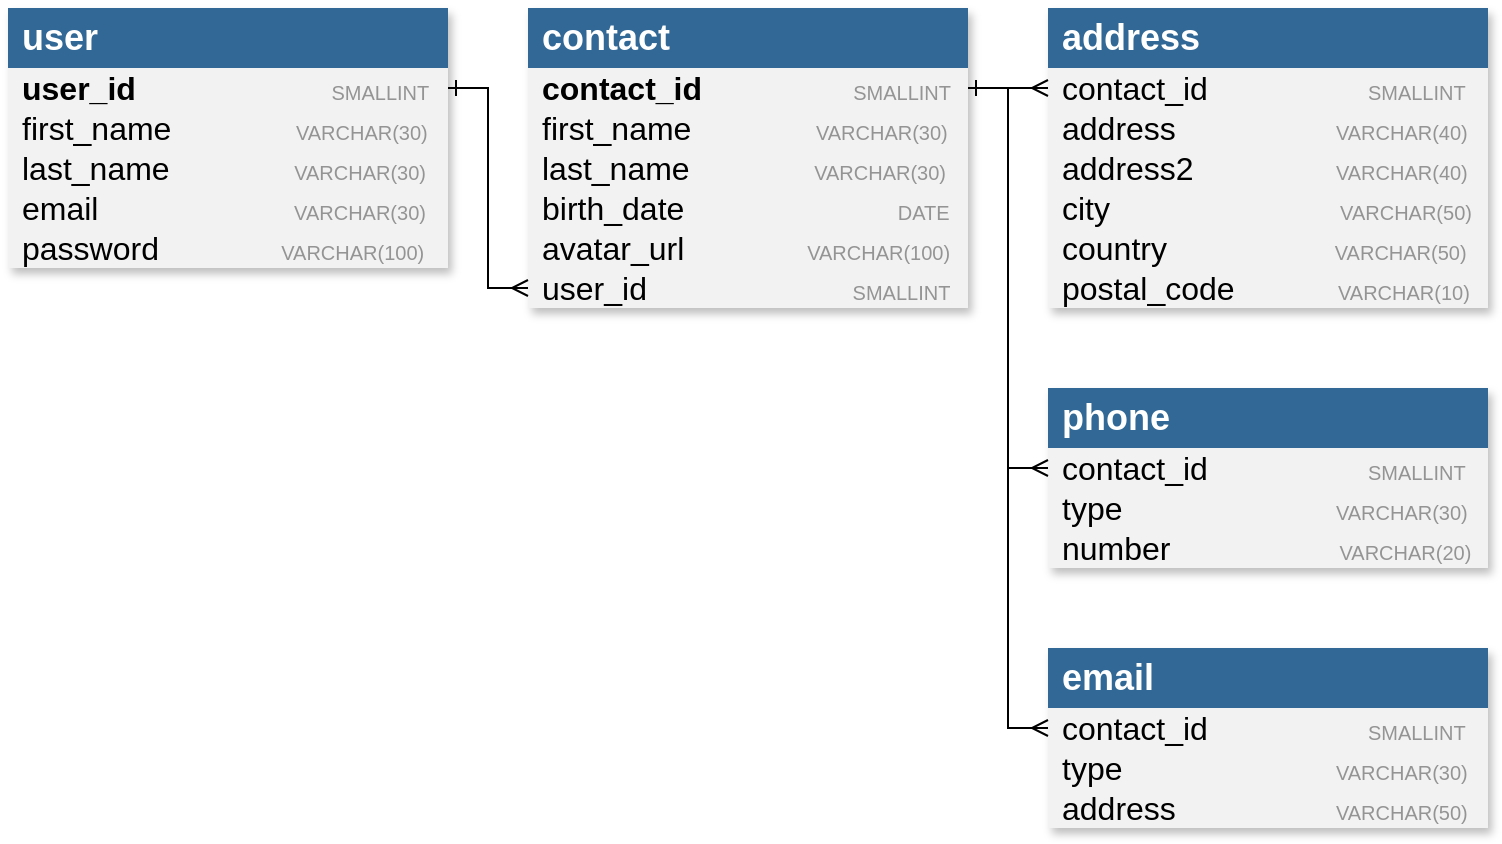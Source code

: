 <mxfile version="28.0.6">
  <diagram name="Page-1" id="hq2FY4amXDsmqVs34_8E">
    <mxGraphModel dx="1426" dy="848" grid="1" gridSize="10" guides="1" tooltips="1" connect="1" arrows="1" fold="1" page="1" pageScale="1" pageWidth="850" pageHeight="1100" math="0" shadow="0">
      <root>
        <mxCell id="0" />
        <mxCell id="1" parent="0" />
        <mxCell id="5H_EbrkYPOPUIVsiFO6Z-94" value="&lt;font style=&quot;font-size: 18px;&quot; color=&quot;#ffffff&quot;&gt;&lt;b&gt;&amp;nbsp;user&lt;/b&gt;&lt;/font&gt;" style="swimlane;strokeColor=none;swimlaneFillColor=#F2F2F2;fillColor=#316896;fontStyle=0;childLayout=stackLayout;horizontal=1;startSize=30;horizontalStack=0;resizeParent=1;resizeParentMax=0;resizeLast=0;collapsible=0;marginBottom=0;whiteSpace=wrap;html=1;fontSize=17;textShadow=0;shadow=1;rounded=0;align=left;" parent="1" vertex="1">
          <mxGeometry x="40" y="80" width="220" height="130" as="geometry" />
        </mxCell>
        <mxCell id="5H_EbrkYPOPUIVsiFO6Z-95" value="&lt;font style=&quot;font-size: 16px;&quot;&gt;&lt;b&gt;user_id&lt;/b&gt;&amp;nbsp; &amp;nbsp; &amp;nbsp; &amp;nbsp; &amp;nbsp; &amp;nbsp; &amp;nbsp; &amp;nbsp; &amp;nbsp; &amp;nbsp; &amp;nbsp;&amp;nbsp;&lt;/font&gt;&lt;font style=&quot;font-size: 10px; color: rgb(148, 148, 148);&quot;&gt;SMALLINT&lt;/font&gt;" style="text;spacing=0;strokeColor=none;align=left;verticalAlign=middle;spacingLeft=7;spacingRight=10;overflow=hidden;points=[[0,0.5],[1,0.5]];portConstraint=eastwest;rotatable=0;whiteSpace=wrap;html=1;fillColor=none;fontColor=#000000;fontSize=17;" parent="5H_EbrkYPOPUIVsiFO6Z-94" vertex="1">
          <mxGeometry y="30" width="220" height="20" as="geometry" />
        </mxCell>
        <mxCell id="5H_EbrkYPOPUIVsiFO6Z-96" value="&lt;font style=&quot;font-size: 16px;&quot;&gt;first_name&amp;nbsp; &amp;nbsp; &amp;nbsp; &amp;nbsp; &amp;nbsp; &amp;nbsp; &amp;nbsp;&amp;nbsp;&lt;/font&gt;&lt;font style=&quot;font-size: 10px; color: rgb(148, 148, 148);&quot;&gt;VARCHAR(30)&lt;/font&gt;" style="text;spacing=0;strokeColor=none;align=left;verticalAlign=middle;spacingLeft=7;spacingRight=10;overflow=hidden;points=[[0,0.5],[1,0.5]];portConstraint=eastwest;rotatable=0;whiteSpace=wrap;html=1;rSize=5;fillColor=none;fontColor=light-dark(#000000, #959595);fontSize=17;" parent="5H_EbrkYPOPUIVsiFO6Z-94" vertex="1">
          <mxGeometry y="50" width="220" height="20" as="geometry" />
        </mxCell>
        <mxCell id="5H_EbrkYPOPUIVsiFO6Z-97" value="&lt;font style=&quot;font-size: 16px;&quot;&gt;last_name&amp;nbsp; &amp;nbsp; &amp;nbsp; &amp;nbsp; &amp;nbsp; &amp;nbsp; &amp;nbsp;&amp;nbsp;&lt;/font&gt;&lt;span style=&quot;font-size: 10px;&quot;&gt;&lt;font style=&quot;color: rgb(148, 148, 148);&quot;&gt;VARCHAR(30)&lt;/font&gt;&lt;/span&gt;" style="text;spacing=0;strokeColor=none;align=left;verticalAlign=middle;spacingLeft=7;spacingRight=10;overflow=hidden;points=[[0,0.5],[1,0.5]];portConstraint=eastwest;rotatable=0;whiteSpace=wrap;html=1;rSize=5;fillColor=none;fontColor=#000000;fontSize=17;" parent="5H_EbrkYPOPUIVsiFO6Z-94" vertex="1">
          <mxGeometry y="70" width="220" height="20" as="geometry" />
        </mxCell>
        <mxCell id="2VhdCc770bpT6j64DNjl-17" value="&lt;font style=&quot;font-size: 16px;&quot;&gt;email&amp;nbsp; &amp;nbsp; &amp;nbsp; &amp;nbsp; &amp;nbsp; &amp;nbsp; &amp;nbsp; &amp;nbsp; &amp;nbsp; &amp;nbsp; &amp;nbsp;&amp;nbsp;&lt;/font&gt;&lt;span style=&quot;font-size: 10px;&quot;&gt;&lt;font style=&quot;color: rgb(148, 148, 148);&quot;&gt;VARCHAR(30)&lt;/font&gt;&lt;/span&gt;" style="text;spacing=0;strokeColor=none;align=left;verticalAlign=middle;spacingLeft=7;spacingRight=10;overflow=hidden;points=[[0,0.5],[1,0.5]];portConstraint=eastwest;rotatable=0;whiteSpace=wrap;html=1;fillColor=none;fontColor=#000000;fontSize=17;" parent="5H_EbrkYPOPUIVsiFO6Z-94" vertex="1">
          <mxGeometry y="90" width="220" height="20" as="geometry" />
        </mxCell>
        <mxCell id="5H_EbrkYPOPUIVsiFO6Z-98" value="&lt;font&gt;&lt;font style=&quot;font-size: 16px;&quot;&gt;password&amp;nbsp;&lt;/font&gt;&lt;font style=&quot;&quot;&gt;&amp;nbsp; &amp;nbsp; &amp;nbsp; &amp;nbsp; &amp;nbsp; &amp;nbsp;&amp;nbsp;&lt;/font&gt;&lt;/font&gt;&lt;span style=&quot;font-size: 10px;&quot;&gt;&lt;font style=&quot;color: rgb(148, 148, 148);&quot;&gt;VARCHAR(100)&lt;/font&gt;&lt;/span&gt;" style="text;spacing=0;strokeColor=none;align=left;verticalAlign=middle;spacingLeft=7;spacingRight=10;overflow=hidden;points=[[0,0.5],[1,0.5]];portConstraint=eastwest;rotatable=0;whiteSpace=wrap;html=1;fillColor=none;fontColor=#000000;fontSize=17;" parent="5H_EbrkYPOPUIVsiFO6Z-94" vertex="1">
          <mxGeometry y="110" width="220" height="20" as="geometry" />
        </mxCell>
        <mxCell id="2VhdCc770bpT6j64DNjl-70" value="&lt;font style=&quot;font-size: 18px;&quot; color=&quot;#ffffff&quot;&gt;&lt;b&gt;&amp;nbsp;contact&lt;/b&gt;&lt;/font&gt;" style="swimlane;strokeColor=none;swimlaneFillColor=#F2F2F2;fillColor=#316896;fontStyle=0;childLayout=stackLayout;horizontal=1;startSize=30;horizontalStack=0;resizeParent=1;resizeParentMax=0;resizeLast=0;collapsible=0;marginBottom=0;whiteSpace=wrap;html=1;fontSize=17;textShadow=0;shadow=1;rounded=0;align=left;" parent="1" vertex="1">
          <mxGeometry x="300" y="80" width="220" height="150" as="geometry" />
        </mxCell>
        <mxCell id="2VhdCc770bpT6j64DNjl-71" value="&lt;font style=&quot;font-size: 16px;&quot;&gt;&lt;b&gt;contact_id&lt;/b&gt;&amp;nbsp; &amp;nbsp; &amp;nbsp; &amp;nbsp; &amp;nbsp; &amp;nbsp; &amp;nbsp; &amp;nbsp; &amp;nbsp;&lt;/font&gt;&lt;font style=&quot;font-size: 10px; color: rgb(148, 148, 148);&quot;&gt;SMALLINT&lt;/font&gt;" style="text;spacing=0;strokeColor=none;align=left;verticalAlign=middle;spacingLeft=7;spacingRight=10;overflow=hidden;points=[[0,0.5],[1,0.5]];portConstraint=eastwest;rotatable=0;whiteSpace=wrap;html=1;fillColor=none;fontColor=#000000;fontSize=17;" parent="2VhdCc770bpT6j64DNjl-70" vertex="1">
          <mxGeometry y="30" width="220" height="20" as="geometry" />
        </mxCell>
        <mxCell id="2VhdCc770bpT6j64DNjl-72" value="&lt;font style=&quot;font-size: 16px;&quot;&gt;first_name&amp;nbsp; &amp;nbsp; &amp;nbsp; &amp;nbsp; &amp;nbsp; &amp;nbsp; &amp;nbsp;&amp;nbsp;&lt;/font&gt;&lt;font style=&quot;font-size: 10px; color: rgb(148, 148, 148);&quot;&gt;VARCHAR(30)&lt;/font&gt;" style="text;spacing=0;strokeColor=none;align=left;verticalAlign=middle;spacingLeft=7;spacingRight=10;overflow=hidden;points=[[0,0.5],[1,0.5]];portConstraint=eastwest;rotatable=0;whiteSpace=wrap;html=1;rSize=5;fillColor=none;fontColor=light-dark(#000000, #959595);fontSize=17;" parent="2VhdCc770bpT6j64DNjl-70" vertex="1">
          <mxGeometry y="50" width="220" height="20" as="geometry" />
        </mxCell>
        <mxCell id="2VhdCc770bpT6j64DNjl-73" value="&lt;font style=&quot;font-size: 16px;&quot;&gt;last_name&amp;nbsp; &amp;nbsp; &amp;nbsp; &amp;nbsp; &amp;nbsp; &amp;nbsp; &amp;nbsp;&amp;nbsp;&lt;/font&gt;&lt;span style=&quot;font-size: 10px;&quot;&gt;&lt;font style=&quot;color: rgb(148, 148, 148);&quot;&gt;VARCHAR(30)&lt;/font&gt;&lt;/span&gt;" style="text;spacing=0;strokeColor=none;align=left;verticalAlign=middle;spacingLeft=7;spacingRight=10;overflow=hidden;points=[[0,0.5],[1,0.5]];portConstraint=eastwest;rotatable=0;whiteSpace=wrap;html=1;rSize=5;fillColor=none;fontColor=#000000;fontSize=17;" parent="2VhdCc770bpT6j64DNjl-70" vertex="1">
          <mxGeometry y="70" width="220" height="20" as="geometry" />
        </mxCell>
        <mxCell id="2VhdCc770bpT6j64DNjl-74" value="&lt;font style=&quot;font-size: 16px;&quot;&gt;birth_date&amp;nbsp; &amp;nbsp; &amp;nbsp; &amp;nbsp; &amp;nbsp; &amp;nbsp; &amp;nbsp; &amp;nbsp; &amp;nbsp; &amp;nbsp; &amp;nbsp; &amp;nbsp;&amp;nbsp;&lt;/font&gt;&lt;span style=&quot;font-size: 10px;&quot;&gt;&lt;font style=&quot;color: rgb(148, 148, 148);&quot;&gt;DATE&lt;/font&gt;&lt;/span&gt;" style="text;spacing=0;strokeColor=none;align=left;verticalAlign=middle;spacingLeft=7;spacingRight=10;overflow=hidden;points=[[0,0.5],[1,0.5]];portConstraint=eastwest;rotatable=0;whiteSpace=wrap;html=1;fillColor=none;fontColor=#000000;fontSize=17;" parent="2VhdCc770bpT6j64DNjl-70" vertex="1">
          <mxGeometry y="90" width="220" height="20" as="geometry" />
        </mxCell>
        <mxCell id="2VhdCc770bpT6j64DNjl-75" value="&lt;font&gt;&lt;font style=&quot;font-size: 16px;&quot;&gt;avatar_url&lt;/font&gt;&lt;font style=&quot;&quot;&gt;&amp;nbsp; &amp;nbsp; &amp;nbsp; &amp;nbsp; &amp;nbsp; &amp;nbsp; &amp;nbsp;&lt;/font&gt;&lt;/font&gt;&lt;span style=&quot;font-size: 10px;&quot;&gt;&lt;font style=&quot;color: rgb(148, 148, 148);&quot;&gt;VARCHAR(100)&lt;/font&gt;&lt;/span&gt;" style="text;spacing=0;strokeColor=none;align=left;verticalAlign=middle;spacingLeft=7;spacingRight=10;overflow=hidden;points=[[0,0.5],[1,0.5]];portConstraint=eastwest;rotatable=0;whiteSpace=wrap;html=1;fillColor=none;fontColor=#000000;fontSize=17;" parent="2VhdCc770bpT6j64DNjl-70" vertex="1">
          <mxGeometry y="110" width="220" height="20" as="geometry" />
        </mxCell>
        <mxCell id="2VhdCc770bpT6j64DNjl-76" value="&lt;font&gt;&lt;font style=&quot;font-size: 16px;&quot;&gt;user_id&amp;nbsp; &amp;nbsp; &lt;/font&gt;&lt;font style=&quot;&quot;&gt;&amp;nbsp; &amp;nbsp; &amp;nbsp; &amp;nbsp; &amp;nbsp; &amp;nbsp; &amp;nbsp; &amp;nbsp; &amp;nbsp;&amp;nbsp;&lt;/font&gt;&lt;/font&gt;&lt;span style=&quot;font-size: 10px;&quot;&gt;&lt;font style=&quot;color: rgb(148, 148, 148);&quot;&gt;SMALLINT&lt;/font&gt;&lt;/span&gt;" style="text;spacing=0;strokeColor=none;align=left;verticalAlign=middle;spacingLeft=7;spacingRight=10;overflow=hidden;points=[[0,0.5],[1,0.5]];portConstraint=eastwest;rotatable=0;whiteSpace=wrap;html=1;fillColor=none;fontColor=#000000;fontSize=17;" parent="2VhdCc770bpT6j64DNjl-70" vertex="1">
          <mxGeometry y="130" width="220" height="20" as="geometry" />
        </mxCell>
        <mxCell id="2VhdCc770bpT6j64DNjl-77" value="&lt;font style=&quot;font-size: 18px;&quot; color=&quot;#ffffff&quot;&gt;&lt;b&gt;&amp;nbsp;address&lt;/b&gt;&lt;/font&gt;" style="swimlane;strokeColor=none;swimlaneFillColor=#F2F2F2;fillColor=#316896;fontStyle=0;childLayout=stackLayout;horizontal=1;startSize=30;horizontalStack=0;resizeParent=1;resizeParentMax=0;resizeLast=0;collapsible=0;marginBottom=0;whiteSpace=wrap;html=1;fontSize=17;textShadow=0;shadow=1;rounded=0;align=left;" parent="1" vertex="1">
          <mxGeometry x="560" y="80" width="220" height="150" as="geometry" />
        </mxCell>
        <mxCell id="2VhdCc770bpT6j64DNjl-78" value="&lt;font style=&quot;font-size: 16px;&quot;&gt;contact_id&amp;nbsp; &amp;nbsp; &amp;nbsp; &amp;nbsp; &amp;nbsp; &amp;nbsp; &amp;nbsp; &amp;nbsp; &amp;nbsp;&amp;nbsp;&lt;/font&gt;&lt;font style=&quot;font-size: 10px; color: rgb(148, 148, 148);&quot;&gt;SMALLINT&lt;/font&gt;" style="text;spacing=0;strokeColor=none;align=left;verticalAlign=middle;spacingLeft=7;spacingRight=10;overflow=hidden;points=[[0,0.5],[1,0.5]];portConstraint=eastwest;rotatable=0;whiteSpace=wrap;html=1;fillColor=none;fontColor=#000000;fontSize=17;" parent="2VhdCc770bpT6j64DNjl-77" vertex="1">
          <mxGeometry y="30" width="220" height="20" as="geometry" />
        </mxCell>
        <mxCell id="2VhdCc770bpT6j64DNjl-79" value="&lt;font style=&quot;font-size: 16px;&quot;&gt;address&amp;nbsp; &amp;nbsp; &amp;nbsp; &amp;nbsp; &amp;nbsp; &amp;nbsp; &amp;nbsp; &amp;nbsp; &amp;nbsp;&amp;nbsp;&lt;/font&gt;&lt;font style=&quot;font-size: 10px; color: rgb(148, 148, 148);&quot;&gt;VARCHAR(40)&lt;/font&gt;" style="text;spacing=0;strokeColor=none;align=left;verticalAlign=middle;spacingLeft=7;spacingRight=10;overflow=hidden;points=[[0,0.5],[1,0.5]];portConstraint=eastwest;rotatable=0;whiteSpace=wrap;html=1;rSize=5;fillColor=none;fontColor=light-dark(#000000, #959595);fontSize=17;" parent="2VhdCc770bpT6j64DNjl-77" vertex="1">
          <mxGeometry y="50" width="220" height="20" as="geometry" />
        </mxCell>
        <mxCell id="2VhdCc770bpT6j64DNjl-80" value="&lt;font style=&quot;font-size: 16px;&quot;&gt;address2&amp;nbsp; &amp;nbsp; &amp;nbsp; &amp;nbsp; &amp;nbsp; &amp;nbsp; &amp;nbsp; &amp;nbsp;&amp;nbsp;&lt;/font&gt;&lt;span style=&quot;font-size: 10px;&quot;&gt;&lt;font style=&quot;color: rgb(148, 148, 148);&quot;&gt;VARCHAR(40)&lt;/font&gt;&lt;/span&gt;" style="text;spacing=0;strokeColor=none;align=left;verticalAlign=middle;spacingLeft=7;spacingRight=10;overflow=hidden;points=[[0,0.5],[1,0.5]];portConstraint=eastwest;rotatable=0;whiteSpace=wrap;html=1;rSize=5;fillColor=none;fontColor=#000000;fontSize=17;" parent="2VhdCc770bpT6j64DNjl-77" vertex="1">
          <mxGeometry y="70" width="220" height="20" as="geometry" />
        </mxCell>
        <mxCell id="2VhdCc770bpT6j64DNjl-82" value="&lt;font&gt;&lt;font style=&quot;font-size: 16px;&quot;&gt;city&amp;nbsp; &amp;nbsp; &amp;nbsp; &amp;nbsp; &amp;nbsp; &amp;nbsp;&lt;/font&gt;&lt;font style=&quot;&quot;&gt;&amp;nbsp; &amp;nbsp; &amp;nbsp; &amp;nbsp; &amp;nbsp; &amp;nbsp; &amp;nbsp;&amp;nbsp;&lt;/font&gt;&lt;/font&gt;&lt;span style=&quot;font-size: 10px;&quot;&gt;&lt;font style=&quot;color: rgb(148, 148, 148);&quot;&gt;VARCHAR(50)&lt;/font&gt;&lt;/span&gt;" style="text;spacing=0;strokeColor=none;align=left;verticalAlign=middle;spacingLeft=7;spacingRight=10;overflow=hidden;points=[[0,0.5],[1,0.5]];portConstraint=eastwest;rotatable=0;whiteSpace=wrap;html=1;fillColor=none;fontColor=#000000;fontSize=17;" parent="2VhdCc770bpT6j64DNjl-77" vertex="1">
          <mxGeometry y="90" width="220" height="20" as="geometry" />
        </mxCell>
        <mxCell id="2VhdCc770bpT6j64DNjl-83" value="&lt;font&gt;&lt;font style=&quot;font-size: 16px;&quot;&gt;country&amp;nbsp; &amp;nbsp;&amp;nbsp;&lt;/font&gt;&lt;font style=&quot;&quot;&gt;&amp;nbsp; &amp;nbsp; &amp;nbsp; &amp;nbsp; &amp;nbsp; &amp;nbsp; &amp;nbsp;&amp;nbsp;&lt;/font&gt;&lt;/font&gt;&lt;span style=&quot;font-size: 10px;&quot;&gt;&lt;font style=&quot;color: rgb(148, 148, 148);&quot;&gt;VARCHAR(5&lt;/font&gt;&lt;/span&gt;&lt;span style=&quot;color: rgb(148, 148, 148); font-size: 10px; background-color: transparent;&quot;&gt;0)&lt;/span&gt;" style="text;spacing=0;strokeColor=none;align=left;verticalAlign=middle;spacingLeft=7;spacingRight=10;overflow=hidden;points=[[0,0.5],[1,0.5]];portConstraint=eastwest;rotatable=0;whiteSpace=wrap;html=1;fillColor=none;fontColor=#000000;fontSize=17;" parent="2VhdCc770bpT6j64DNjl-77" vertex="1">
          <mxGeometry y="110" width="220" height="20" as="geometry" />
        </mxCell>
        <mxCell id="2VhdCc770bpT6j64DNjl-95" value="&lt;font&gt;&lt;font style=&quot;font-size: 16px;&quot;&gt;postal_code&amp;nbsp;&lt;/font&gt;&lt;font style=&quot;&quot;&gt;&amp;nbsp; &amp;nbsp; &amp;nbsp; &amp;nbsp; &amp;nbsp;&amp;nbsp;&lt;/font&gt;&lt;/font&gt;&lt;span style=&quot;font-size: 10px;&quot;&gt;&lt;font style=&quot;color: rgb(148, 148, 148);&quot;&gt;VARCHAR(1&lt;/font&gt;&lt;/span&gt;&lt;span style=&quot;color: rgb(148, 148, 148); font-size: 10px; background-color: transparent;&quot;&gt;0)&lt;/span&gt;" style="text;spacing=0;strokeColor=none;align=left;verticalAlign=middle;spacingLeft=7;spacingRight=10;overflow=hidden;points=[[0,0.5],[1,0.5]];portConstraint=eastwest;rotatable=0;whiteSpace=wrap;html=1;fillColor=none;fontColor=#000000;fontSize=17;" parent="2VhdCc770bpT6j64DNjl-77" vertex="1">
          <mxGeometry y="130" width="220" height="20" as="geometry" />
        </mxCell>
        <mxCell id="2VhdCc770bpT6j64DNjl-84" value="&lt;font style=&quot;font-size: 18px;&quot; color=&quot;#ffffff&quot;&gt;&lt;b&gt;&amp;nbsp;phone&lt;/b&gt;&lt;/font&gt;" style="swimlane;strokeColor=none;swimlaneFillColor=#F2F2F2;fillColor=#316896;fontStyle=0;childLayout=stackLayout;horizontal=1;startSize=30;horizontalStack=0;resizeParent=1;resizeParentMax=0;resizeLast=0;collapsible=0;marginBottom=0;whiteSpace=wrap;html=1;fontSize=17;textShadow=0;shadow=1;rounded=0;align=left;" parent="1" vertex="1">
          <mxGeometry x="560" y="270" width="220" height="90" as="geometry" />
        </mxCell>
        <mxCell id="2VhdCc770bpT6j64DNjl-85" value="&lt;font style=&quot;font-size: 16px;&quot;&gt;contact_id&amp;nbsp;&amp;nbsp; &amp;nbsp; &amp;nbsp; &amp;nbsp; &amp;nbsp; &amp;nbsp; &amp;nbsp; &amp;nbsp; &amp;nbsp;&lt;/font&gt;&lt;font style=&quot;font-size: 10px; color: rgb(148, 148, 148);&quot;&gt;SMALLINT&lt;/font&gt;" style="text;spacing=0;strokeColor=none;align=left;verticalAlign=middle;spacingLeft=7;spacingRight=10;overflow=hidden;points=[[0,0.5],[1,0.5]];portConstraint=eastwest;rotatable=0;whiteSpace=wrap;html=1;fillColor=none;fontColor=#000000;fontSize=17;" parent="2VhdCc770bpT6j64DNjl-84" vertex="1">
          <mxGeometry y="30" width="220" height="20" as="geometry" />
        </mxCell>
        <mxCell id="2VhdCc770bpT6j64DNjl-86" value="&lt;font style=&quot;font-size: 16px;&quot;&gt;type&amp;nbsp; &amp;nbsp; &amp;nbsp; &amp;nbsp; &amp;nbsp; &amp;nbsp; &amp;nbsp; &amp;nbsp; &amp;nbsp; &amp;nbsp; &amp;nbsp; &amp;nbsp;&amp;nbsp;&lt;/font&gt;&lt;font style=&quot;font-size: 10px; color: rgb(148, 148, 148);&quot;&gt;VARCHAR(30)&lt;/font&gt;" style="text;spacing=0;strokeColor=none;align=left;verticalAlign=middle;spacingLeft=7;spacingRight=10;overflow=hidden;points=[[0,0.5],[1,0.5]];portConstraint=eastwest;rotatable=0;whiteSpace=wrap;html=1;rSize=5;fillColor=none;fontColor=light-dark(#000000, #959595);fontSize=17;" parent="2VhdCc770bpT6j64DNjl-84" vertex="1">
          <mxGeometry y="50" width="220" height="20" as="geometry" />
        </mxCell>
        <mxCell id="2VhdCc770bpT6j64DNjl-87" value="&lt;font style=&quot;font-size: 16px;&quot;&gt;number&amp;nbsp; &amp;nbsp; &amp;nbsp; &amp;nbsp; &amp;nbsp; &amp;nbsp; &amp;nbsp; &amp;nbsp; &amp;nbsp; &amp;nbsp;&lt;/font&gt;&lt;span style=&quot;font-size: 10px;&quot;&gt;&lt;font style=&quot;color: rgb(148, 148, 148);&quot;&gt;VARCHAR(20)&lt;/font&gt;&lt;/span&gt;" style="text;spacing=0;strokeColor=none;align=left;verticalAlign=middle;spacingLeft=7;spacingRight=10;overflow=hidden;points=[[0,0.5],[1,0.5]];portConstraint=eastwest;rotatable=0;whiteSpace=wrap;html=1;rSize=5;fillColor=none;fontColor=#000000;fontSize=17;" parent="2VhdCc770bpT6j64DNjl-84" vertex="1">
          <mxGeometry y="70" width="220" height="20" as="geometry" />
        </mxCell>
        <mxCell id="2VhdCc770bpT6j64DNjl-91" value="&lt;font style=&quot;font-size: 18px;&quot; color=&quot;#ffffff&quot;&gt;&lt;b&gt;&amp;nbsp;email&lt;/b&gt;&lt;/font&gt;" style="swimlane;strokeColor=none;swimlaneFillColor=#F2F2F2;fillColor=#316896;fontStyle=0;childLayout=stackLayout;horizontal=1;startSize=30;horizontalStack=0;resizeParent=1;resizeParentMax=0;resizeLast=0;collapsible=0;marginBottom=0;whiteSpace=wrap;html=1;fontSize=17;textShadow=0;shadow=1;rounded=0;align=left;" parent="1" vertex="1">
          <mxGeometry x="560" y="400" width="220" height="90" as="geometry" />
        </mxCell>
        <mxCell id="2VhdCc770bpT6j64DNjl-92" value="&lt;font style=&quot;font-size: 16px;&quot;&gt;contact_id&amp;nbsp;&amp;nbsp; &amp;nbsp; &amp;nbsp; &amp;nbsp; &amp;nbsp; &amp;nbsp; &amp;nbsp; &amp;nbsp; &amp;nbsp;&lt;/font&gt;&lt;font style=&quot;font-size: 10px; color: rgb(148, 148, 148);&quot;&gt;SMALLINT&lt;/font&gt;" style="text;spacing=0;strokeColor=none;align=left;verticalAlign=middle;spacingLeft=7;spacingRight=10;overflow=hidden;points=[[0,0.5],[1,0.5]];portConstraint=eastwest;rotatable=0;whiteSpace=wrap;html=1;fillColor=none;fontColor=#000000;fontSize=17;" parent="2VhdCc770bpT6j64DNjl-91" vertex="1">
          <mxGeometry y="30" width="220" height="20" as="geometry" />
        </mxCell>
        <mxCell id="2VhdCc770bpT6j64DNjl-93" value="&lt;font style=&quot;font-size: 16px;&quot;&gt;type&amp;nbsp; &amp;nbsp; &amp;nbsp; &amp;nbsp; &amp;nbsp; &amp;nbsp; &amp;nbsp; &amp;nbsp; &amp;nbsp; &amp;nbsp; &amp;nbsp; &amp;nbsp;&amp;nbsp;&lt;/font&gt;&lt;font style=&quot;font-size: 10px; color: rgb(148, 148, 148);&quot;&gt;VARCHAR(30)&lt;/font&gt;" style="text;spacing=0;strokeColor=none;align=left;verticalAlign=middle;spacingLeft=7;spacingRight=10;overflow=hidden;points=[[0,0.5],[1,0.5]];portConstraint=eastwest;rotatable=0;whiteSpace=wrap;html=1;rSize=5;fillColor=none;fontColor=light-dark(#000000, #959595);fontSize=17;" parent="2VhdCc770bpT6j64DNjl-91" vertex="1">
          <mxGeometry y="50" width="220" height="20" as="geometry" />
        </mxCell>
        <mxCell id="2VhdCc770bpT6j64DNjl-94" value="&lt;font style=&quot;font-size: 16px;&quot;&gt;address&amp;nbsp; &amp;nbsp; &amp;nbsp; &amp;nbsp; &amp;nbsp; &amp;nbsp; &amp;nbsp; &amp;nbsp; &amp;nbsp;&amp;nbsp;&lt;/font&gt;&lt;span style=&quot;font-size: 10px;&quot;&gt;&lt;font style=&quot;color: rgb(148, 148, 148);&quot;&gt;VARCHAR(50)&lt;/font&gt;&lt;/span&gt;" style="text;spacing=0;strokeColor=none;align=left;verticalAlign=middle;spacingLeft=7;spacingRight=10;overflow=hidden;points=[[0,0.5],[1,0.5]];portConstraint=eastwest;rotatable=0;whiteSpace=wrap;html=1;rSize=5;fillColor=none;fontColor=#000000;fontSize=17;" parent="2VhdCc770bpT6j64DNjl-91" vertex="1">
          <mxGeometry y="70" width="220" height="20" as="geometry" />
        </mxCell>
        <mxCell id="2VhdCc770bpT6j64DNjl-103" style="edgeStyle=orthogonalEdgeStyle;rounded=0;orthogonalLoop=1;jettySize=auto;html=1;exitX=1;exitY=0.5;exitDx=0;exitDy=0;entryX=0;entryY=0.5;entryDx=0;entryDy=0;endArrow=ERmany;endFill=0;startArrow=ERone;startFill=0;" parent="1" source="5H_EbrkYPOPUIVsiFO6Z-95" target="2VhdCc770bpT6j64DNjl-76" edge="1">
          <mxGeometry relative="1" as="geometry" />
        </mxCell>
        <mxCell id="2VhdCc770bpT6j64DNjl-104" style="edgeStyle=orthogonalEdgeStyle;rounded=0;orthogonalLoop=1;jettySize=auto;html=1;exitX=1;exitY=0.5;exitDx=0;exitDy=0;entryX=0;entryY=0.5;entryDx=0;entryDy=0;endArrow=ERmany;endFill=0;startArrow=ERone;startFill=0;" parent="1" source="2VhdCc770bpT6j64DNjl-71" target="2VhdCc770bpT6j64DNjl-78" edge="1">
          <mxGeometry relative="1" as="geometry" />
        </mxCell>
        <mxCell id="2VhdCc770bpT6j64DNjl-105" style="edgeStyle=orthogonalEdgeStyle;rounded=0;orthogonalLoop=1;jettySize=auto;html=1;exitX=1;exitY=0.5;exitDx=0;exitDy=0;entryX=0;entryY=0.5;entryDx=0;entryDy=0;endArrow=ERmany;endFill=0;startArrow=ERone;startFill=0;" parent="1" source="2VhdCc770bpT6j64DNjl-71" target="2VhdCc770bpT6j64DNjl-85" edge="1">
          <mxGeometry relative="1" as="geometry" />
        </mxCell>
        <mxCell id="2VhdCc770bpT6j64DNjl-106" style="edgeStyle=orthogonalEdgeStyle;rounded=0;orthogonalLoop=1;jettySize=auto;html=1;exitX=1;exitY=0.5;exitDx=0;exitDy=0;entryX=0;entryY=0.5;entryDx=0;entryDy=0;endArrow=ERmany;endFill=0;startArrow=ERone;startFill=0;" parent="1" source="2VhdCc770bpT6j64DNjl-71" target="2VhdCc770bpT6j64DNjl-92" edge="1">
          <mxGeometry relative="1" as="geometry" />
        </mxCell>
      </root>
    </mxGraphModel>
  </diagram>
</mxfile>
